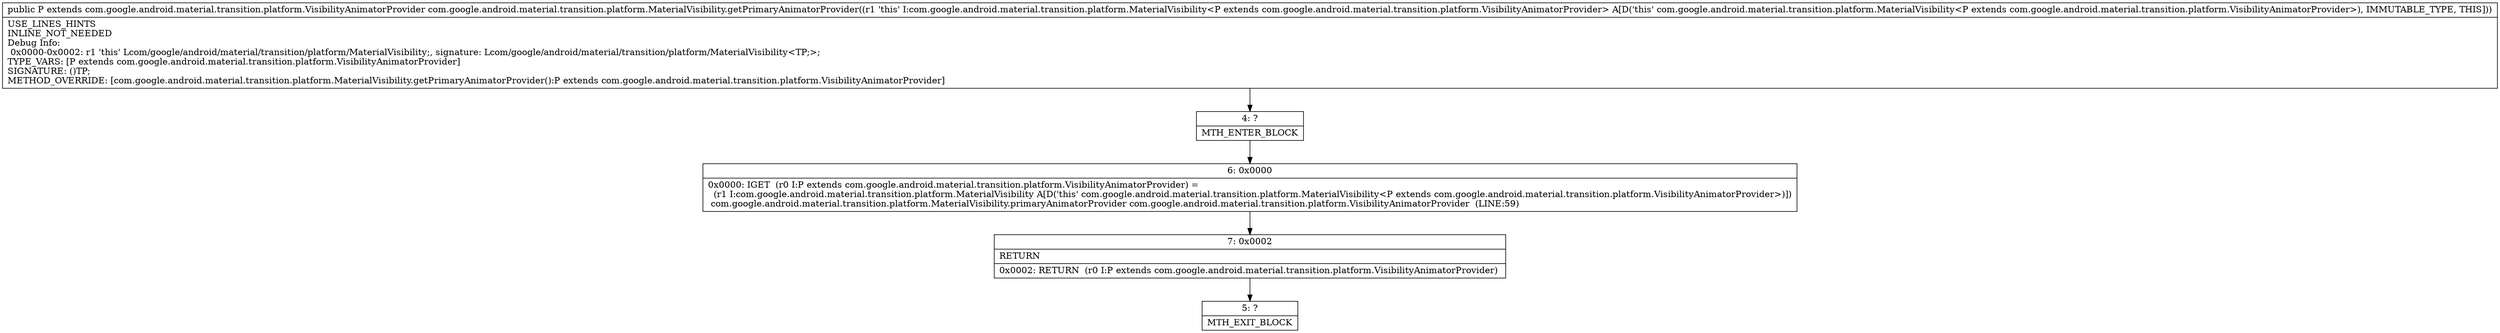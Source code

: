 digraph "CFG forcom.google.android.material.transition.platform.MaterialVisibility.getPrimaryAnimatorProvider()Lcom\/google\/android\/material\/transition\/platform\/VisibilityAnimatorProvider;" {
Node_4 [shape=record,label="{4\:\ ?|MTH_ENTER_BLOCK\l}"];
Node_6 [shape=record,label="{6\:\ 0x0000|0x0000: IGET  (r0 I:P extends com.google.android.material.transition.platform.VisibilityAnimatorProvider) = \l  (r1 I:com.google.android.material.transition.platform.MaterialVisibility A[D('this' com.google.android.material.transition.platform.MaterialVisibility\<P extends com.google.android.material.transition.platform.VisibilityAnimatorProvider\>)])\l com.google.android.material.transition.platform.MaterialVisibility.primaryAnimatorProvider com.google.android.material.transition.platform.VisibilityAnimatorProvider  (LINE:59)\l}"];
Node_7 [shape=record,label="{7\:\ 0x0002|RETURN\l|0x0002: RETURN  (r0 I:P extends com.google.android.material.transition.platform.VisibilityAnimatorProvider) \l}"];
Node_5 [shape=record,label="{5\:\ ?|MTH_EXIT_BLOCK\l}"];
MethodNode[shape=record,label="{public P extends com.google.android.material.transition.platform.VisibilityAnimatorProvider com.google.android.material.transition.platform.MaterialVisibility.getPrimaryAnimatorProvider((r1 'this' I:com.google.android.material.transition.platform.MaterialVisibility\<P extends com.google.android.material.transition.platform.VisibilityAnimatorProvider\> A[D('this' com.google.android.material.transition.platform.MaterialVisibility\<P extends com.google.android.material.transition.platform.VisibilityAnimatorProvider\>), IMMUTABLE_TYPE, THIS]))  | USE_LINES_HINTS\lINLINE_NOT_NEEDED\lDebug Info:\l  0x0000\-0x0002: r1 'this' Lcom\/google\/android\/material\/transition\/platform\/MaterialVisibility;, signature: Lcom\/google\/android\/material\/transition\/platform\/MaterialVisibility\<TP;\>;\lTYPE_VARS: [P extends com.google.android.material.transition.platform.VisibilityAnimatorProvider]\lSIGNATURE: ()TP;\lMETHOD_OVERRIDE: [com.google.android.material.transition.platform.MaterialVisibility.getPrimaryAnimatorProvider():P extends com.google.android.material.transition.platform.VisibilityAnimatorProvider]\l}"];
MethodNode -> Node_4;Node_4 -> Node_6;
Node_6 -> Node_7;
Node_7 -> Node_5;
}

